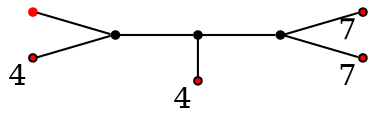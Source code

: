 graph diagram {
node [shape=point,color=black];
rankdir = LR;
subgraph subdiagram {
2 -- 1 -- 3;
}
{5,6} -- 2;
{rank=same;1 -- 4};
3 -- {8,7};
4 [fillcolor=red,xlabel=4];
5 [color=red];
6 [fillcolor=red,xlabel=4];
7 [fillcolor=red,xlabel=7];
8 [fillcolor=red,xlabel=7];
}
